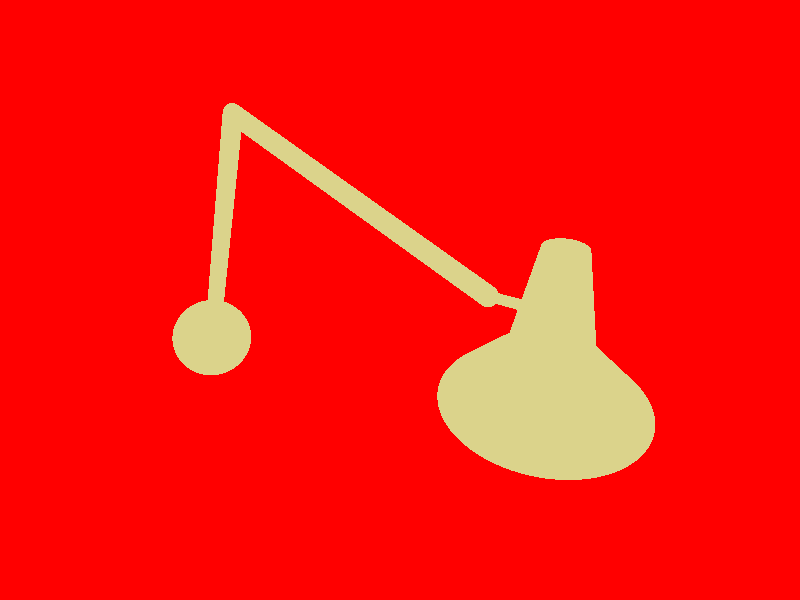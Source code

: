 // Persistence Of Vision raytracer version 2.0 sample file.

// By Jorge Arreguin

/* This would have won the Intl. Obfuscated Raytrace Code Contest, So I */
/* reformatted it while converting it :-)  All kidding */
/* aside, nice job, Jorge!  -  Aaron A. Collins */
// Note: This file is designed in "right-handed" coordinates: z=height y=depth
// Anybody up to adding bounding shapes??
// NOTE: This file has "Disk" primitives that may be different than those
// in shapes.inc!

#include "colors.inc"
#include "shapes.inc"
#include "textures.inc"

camera {
   location <0.0, -80.0, 0.0>
   direction <0.0, 1.0, 0.0>
   up <0.0, 0.0, 1.0>
   right <4/3, 0.0, 0.0>
   translate < 25.0, 0.0, 5.0 >
   rotate < -30.0, 0.0, 30.0 >
}

light_source { <44.514, 0.0, 13.5> color White }

light_source { <-60.514, 0.0, 160.5> color red 0.7 green 0.7 blue 0.7 }

sphere { 
   <0.0, 0.0, 0.0>, 5.0
   texture { Brass_Texture }
}

sphere {
   <9.307, 0.0, 30.288>, 1.0
   texture { Brass_Texture }
}

sphere {
   <38.161, 0.0, 17.197>, 1.0
   texture { Brass_Texture }
}

cylinder {
   <0, 0, 0>, <9.307, 0.0, 30.288>, 1.0
   texture { Brass_Texture }
}

cylinder {
   <9.307, 0.0, 30.288>, <38.161, 0.0, 17.197>, 1.0
   texture { Brass_Texture }
}

cylinder {
   <38.161, 0.0, 17.197>, <38.161+3.2, 0.0, 17.197>, 0.5
   texture { Brass_Texture }
}

intersection {
   object {
      QCone_Z
      scale <1.0, 1.0, 1.0>
      translate <44.514, 0.0, 17.685>
   }
   object {
      QCone_Z
      scale <1.0, 1.0, 1.0>
      translate <44.514, 0.0, 16.685>
      inverse
   }
   plane { z, 7.685 inverse }
   plane { z, 13.695 }

   texture { Brass_Texture }
}

intersection {
   object {
      QCone_Z
      scale <0.2, 0.2, 1.0>
      translate <44.514, 0.0, 33.496>
   }
   object {
      QCone_Z
      scale <0.2, 0.2, 1.0>
      translate <44.514, 0.0, 32.496>
      inverse
   }
   plane { z, 13.695 inverse }
   plane { z, 23.496 }

   texture { Brass_Texture }
}

plane {
   z, -4.0

   texture {
      pigment { Red }
      finish {
         ambient 0.4
         diffuse 0.6
         brilliance 8.0
         reflection 0.8
         phong 1.0
         phong_size 30.0
      }
   }
}

